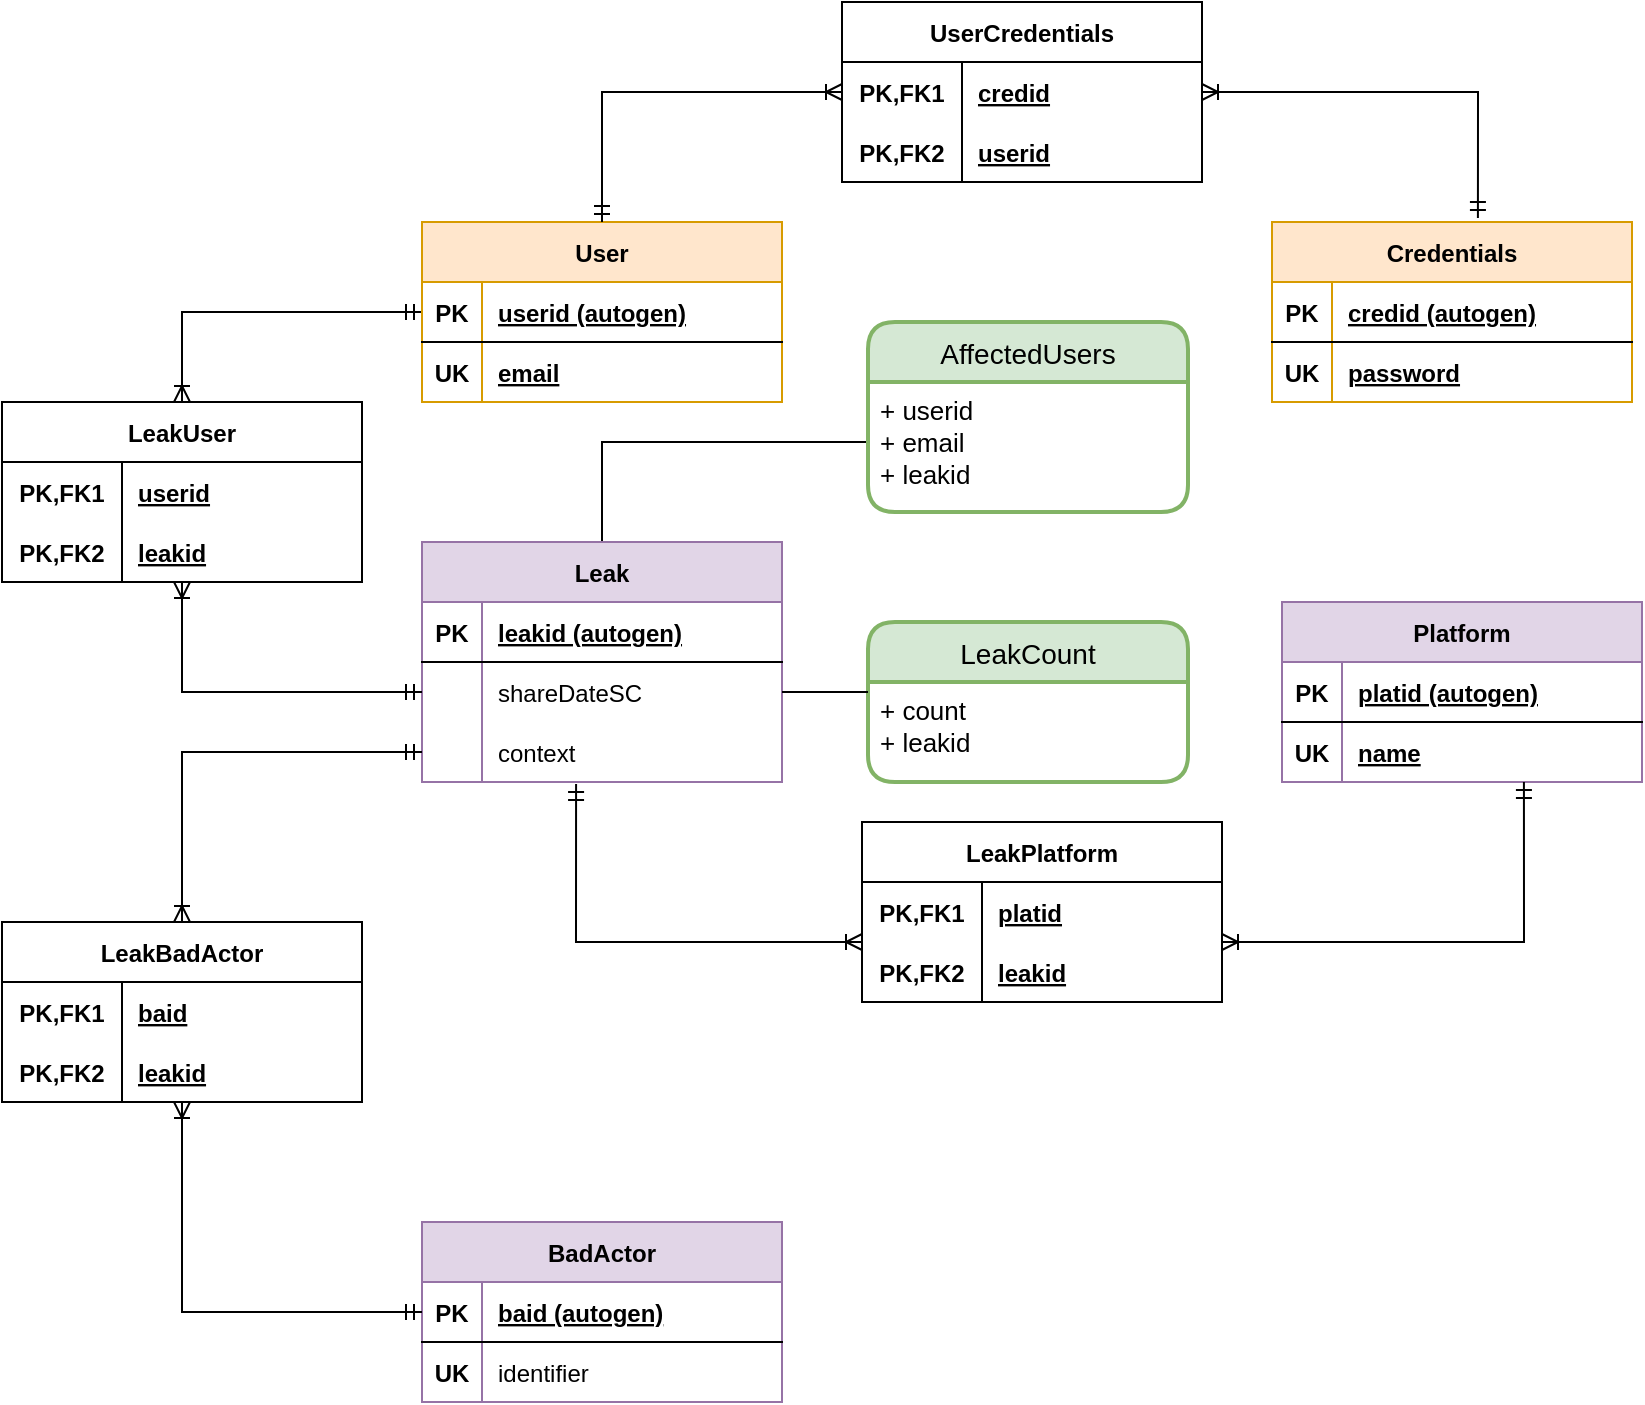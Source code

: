 <mxfile version="20.6.0" type="device"><diagram id="2lZvDwPtLDNvlk9NpmZA" name="Página-1"><mxGraphModel dx="569" dy="307" grid="1" gridSize="10" guides="1" tooltips="1" connect="1" arrows="1" fold="1" page="1" pageScale="1" pageWidth="827" pageHeight="1169" math="0" shadow="0"><root><mxCell id="0"/><mxCell id="1" parent="0"/><mxCell id="utP0PABPu5O3EFl9g8AY-27" value="UserCredentials" style="shape=table;startSize=30;container=1;collapsible=1;childLayout=tableLayout;fixedRows=1;rowLines=0;fontStyle=1;align=center;resizeLast=1;" parent="1" vertex="1"><mxGeometry x="427" y="40" width="180" height="90" as="geometry"/></mxCell><mxCell id="utP0PABPu5O3EFl9g8AY-28" value="" style="shape=tableRow;horizontal=0;startSize=0;swimlaneHead=0;swimlaneBody=0;fillColor=none;collapsible=0;dropTarget=0;points=[[0,0.5],[1,0.5]];portConstraint=eastwest;top=0;left=0;right=0;bottom=0;" parent="utP0PABPu5O3EFl9g8AY-27" vertex="1"><mxGeometry y="30" width="180" height="30" as="geometry"/></mxCell><mxCell id="utP0PABPu5O3EFl9g8AY-29" value="PK,FK1" style="shape=partialRectangle;connectable=0;fillColor=none;top=0;left=0;bottom=0;right=0;fontStyle=1;overflow=hidden;" parent="utP0PABPu5O3EFl9g8AY-28" vertex="1"><mxGeometry width="60" height="30" as="geometry"><mxRectangle width="60" height="30" as="alternateBounds"/></mxGeometry></mxCell><mxCell id="utP0PABPu5O3EFl9g8AY-30" value="credid" style="shape=partialRectangle;connectable=0;fillColor=none;top=0;left=0;bottom=0;right=0;align=left;spacingLeft=6;fontStyle=5;overflow=hidden;" parent="utP0PABPu5O3EFl9g8AY-28" vertex="1"><mxGeometry x="60" width="120" height="30" as="geometry"><mxRectangle width="120" height="30" as="alternateBounds"/></mxGeometry></mxCell><mxCell id="utP0PABPu5O3EFl9g8AY-31" value="" style="shape=tableRow;horizontal=0;startSize=0;swimlaneHead=0;swimlaneBody=0;fillColor=none;collapsible=0;dropTarget=0;points=[[0,0.5],[1,0.5]];portConstraint=eastwest;top=0;left=0;right=0;bottom=1;" parent="utP0PABPu5O3EFl9g8AY-27" vertex="1"><mxGeometry y="60" width="180" height="30" as="geometry"/></mxCell><mxCell id="utP0PABPu5O3EFl9g8AY-32" value="PK,FK2" style="shape=partialRectangle;connectable=0;fillColor=none;top=0;left=0;bottom=0;right=0;fontStyle=1;overflow=hidden;" parent="utP0PABPu5O3EFl9g8AY-31" vertex="1"><mxGeometry width="60" height="30" as="geometry"><mxRectangle width="60" height="30" as="alternateBounds"/></mxGeometry></mxCell><mxCell id="utP0PABPu5O3EFl9g8AY-33" value="userid" style="shape=partialRectangle;connectable=0;fillColor=none;top=0;left=0;bottom=0;right=0;align=left;spacingLeft=6;fontStyle=5;overflow=hidden;" parent="utP0PABPu5O3EFl9g8AY-31" vertex="1"><mxGeometry x="60" width="120" height="30" as="geometry"><mxRectangle width="120" height="30" as="alternateBounds"/></mxGeometry></mxCell><mxCell id="utP0PABPu5O3EFl9g8AY-44" value="Credentials" style="shape=table;startSize=30;container=1;collapsible=1;childLayout=tableLayout;fixedRows=1;rowLines=0;fontStyle=1;align=center;resizeLast=1;fillColor=#ffe6cc;strokeColor=#d79b00;" parent="1" vertex="1"><mxGeometry x="642" y="150" width="180" height="90" as="geometry"/></mxCell><mxCell id="utP0PABPu5O3EFl9g8AY-45" value="" style="shape=tableRow;horizontal=0;startSize=0;swimlaneHead=0;swimlaneBody=0;fillColor=none;collapsible=0;dropTarget=0;points=[[0,0.5],[1,0.5]];portConstraint=eastwest;top=0;left=0;right=0;bottom=1;" parent="utP0PABPu5O3EFl9g8AY-44" vertex="1"><mxGeometry y="30" width="180" height="30" as="geometry"/></mxCell><mxCell id="utP0PABPu5O3EFl9g8AY-46" value="PK" style="shape=partialRectangle;connectable=0;fillColor=none;top=0;left=0;bottom=0;right=0;fontStyle=1;overflow=hidden;" parent="utP0PABPu5O3EFl9g8AY-45" vertex="1"><mxGeometry width="30" height="30" as="geometry"><mxRectangle width="30" height="30" as="alternateBounds"/></mxGeometry></mxCell><mxCell id="utP0PABPu5O3EFl9g8AY-47" value="credid (autogen)" style="shape=partialRectangle;connectable=0;fillColor=none;top=0;left=0;bottom=0;right=0;align=left;spacingLeft=6;fontStyle=5;overflow=hidden;" parent="utP0PABPu5O3EFl9g8AY-45" vertex="1"><mxGeometry x="30" width="150" height="30" as="geometry"><mxRectangle width="150" height="30" as="alternateBounds"/></mxGeometry></mxCell><mxCell id="utP0PABPu5O3EFl9g8AY-48" value="" style="shape=tableRow;horizontal=0;startSize=0;swimlaneHead=0;swimlaneBody=0;fillColor=none;collapsible=0;dropTarget=0;points=[[0,0.5],[1,0.5]];portConstraint=eastwest;top=0;left=0;right=0;bottom=0;" parent="utP0PABPu5O3EFl9g8AY-44" vertex="1"><mxGeometry y="60" width="180" height="30" as="geometry"/></mxCell><mxCell id="utP0PABPu5O3EFl9g8AY-49" value="UK" style="shape=partialRectangle;connectable=0;fillColor=none;top=0;left=0;bottom=0;right=0;editable=1;overflow=hidden;fontStyle=1" parent="utP0PABPu5O3EFl9g8AY-48" vertex="1"><mxGeometry width="30" height="30" as="geometry"><mxRectangle width="30" height="30" as="alternateBounds"/></mxGeometry></mxCell><mxCell id="utP0PABPu5O3EFl9g8AY-50" value="password" style="shape=partialRectangle;connectable=0;fillColor=none;top=0;left=0;bottom=0;right=0;align=left;spacingLeft=6;overflow=hidden;fontStyle=5" parent="utP0PABPu5O3EFl9g8AY-48" vertex="1"><mxGeometry x="30" width="150" height="30" as="geometry"><mxRectangle width="150" height="30" as="alternateBounds"/></mxGeometry></mxCell><mxCell id="O2wscALlZlWQ1jDV1_Ka-6" style="edgeStyle=orthogonalEdgeStyle;rounded=0;orthogonalLoop=1;jettySize=auto;html=1;fontSize=13;endArrow=none;endFill=0;entryX=0;entryY=0.5;entryDx=0;entryDy=0;" parent="1" source="utP0PABPu5O3EFl9g8AY-65" target="O2wscALlZlWQ1jDV1_Ka-1" edge="1"><mxGeometry relative="1" as="geometry"><mxPoint x="410" y="260" as="targetPoint"/><Array as="points"><mxPoint x="307" y="260"/><mxPoint x="440" y="260"/></Array></mxGeometry></mxCell><mxCell id="utP0PABPu5O3EFl9g8AY-65" value="Leak" style="shape=table;startSize=30;container=1;collapsible=1;childLayout=tableLayout;fixedRows=1;rowLines=0;fontStyle=1;align=center;resizeLast=1;fillColor=#e1d5e7;strokeColor=#9673a6;" parent="1" vertex="1"><mxGeometry x="217" y="310" width="180" height="120" as="geometry"/></mxCell><mxCell id="utP0PABPu5O3EFl9g8AY-66" value="" style="shape=tableRow;horizontal=0;startSize=0;swimlaneHead=0;swimlaneBody=0;fillColor=none;collapsible=0;dropTarget=0;points=[[0,0.5],[1,0.5]];portConstraint=eastwest;top=0;left=0;right=0;bottom=1;" parent="utP0PABPu5O3EFl9g8AY-65" vertex="1"><mxGeometry y="30" width="180" height="30" as="geometry"/></mxCell><mxCell id="utP0PABPu5O3EFl9g8AY-67" value="PK" style="shape=partialRectangle;connectable=0;fillColor=none;top=0;left=0;bottom=0;right=0;fontStyle=1;overflow=hidden;" parent="utP0PABPu5O3EFl9g8AY-66" vertex="1"><mxGeometry width="30" height="30" as="geometry"><mxRectangle width="30" height="30" as="alternateBounds"/></mxGeometry></mxCell><mxCell id="utP0PABPu5O3EFl9g8AY-68" value="leakid (autogen)" style="shape=partialRectangle;connectable=0;fillColor=none;top=0;left=0;bottom=0;right=0;align=left;spacingLeft=6;fontStyle=5;overflow=hidden;" parent="utP0PABPu5O3EFl9g8AY-66" vertex="1"><mxGeometry x="30" width="150" height="30" as="geometry"><mxRectangle width="150" height="30" as="alternateBounds"/></mxGeometry></mxCell><mxCell id="utP0PABPu5O3EFl9g8AY-69" value="" style="shape=tableRow;horizontal=0;startSize=0;swimlaneHead=0;swimlaneBody=0;fillColor=none;collapsible=0;dropTarget=0;points=[[0,0.5],[1,0.5]];portConstraint=eastwest;top=0;left=0;right=0;bottom=0;" parent="utP0PABPu5O3EFl9g8AY-65" vertex="1"><mxGeometry y="60" width="180" height="30" as="geometry"/></mxCell><mxCell id="utP0PABPu5O3EFl9g8AY-70" value="" style="shape=partialRectangle;connectable=0;fillColor=none;top=0;left=0;bottom=0;right=0;editable=1;overflow=hidden;" parent="utP0PABPu5O3EFl9g8AY-69" vertex="1"><mxGeometry width="30" height="30" as="geometry"><mxRectangle width="30" height="30" as="alternateBounds"/></mxGeometry></mxCell><mxCell id="utP0PABPu5O3EFl9g8AY-71" value="shareDateSC" style="shape=partialRectangle;connectable=0;fillColor=none;top=0;left=0;bottom=0;right=0;align=left;spacingLeft=6;overflow=hidden;" parent="utP0PABPu5O3EFl9g8AY-69" vertex="1"><mxGeometry x="30" width="150" height="30" as="geometry"><mxRectangle width="150" height="30" as="alternateBounds"/></mxGeometry></mxCell><mxCell id="utP0PABPu5O3EFl9g8AY-72" value="" style="shape=tableRow;horizontal=0;startSize=0;swimlaneHead=0;swimlaneBody=0;fillColor=none;collapsible=0;dropTarget=0;points=[[0,0.5],[1,0.5]];portConstraint=eastwest;top=0;left=0;right=0;bottom=0;" parent="utP0PABPu5O3EFl9g8AY-65" vertex="1"><mxGeometry y="90" width="180" height="30" as="geometry"/></mxCell><mxCell id="utP0PABPu5O3EFl9g8AY-73" value="" style="shape=partialRectangle;connectable=0;fillColor=none;top=0;left=0;bottom=0;right=0;editable=1;overflow=hidden;" parent="utP0PABPu5O3EFl9g8AY-72" vertex="1"><mxGeometry width="30" height="30" as="geometry"><mxRectangle width="30" height="30" as="alternateBounds"/></mxGeometry></mxCell><mxCell id="utP0PABPu5O3EFl9g8AY-74" value="context" style="shape=partialRectangle;connectable=0;fillColor=none;top=0;left=0;bottom=0;right=0;align=left;spacingLeft=6;overflow=hidden;" parent="utP0PABPu5O3EFl9g8AY-72" vertex="1"><mxGeometry x="30" width="150" height="30" as="geometry"><mxRectangle width="150" height="30" as="alternateBounds"/></mxGeometry></mxCell><mxCell id="BdlYdFdV29I3SJ9FGg6k-8" style="edgeStyle=orthogonalEdgeStyle;rounded=0;orthogonalLoop=1;jettySize=auto;html=1;entryX=0;entryY=0.5;entryDx=0;entryDy=0;startArrow=ERoneToMany;startFill=0;endArrow=ERmandOne;endFill=0;" parent="1" source="utP0PABPu5O3EFl9g8AY-79" target="utP0PABPu5O3EFl9g8AY-94" edge="1"><mxGeometry relative="1" as="geometry"/></mxCell><mxCell id="BdlYdFdV29I3SJ9FGg6k-9" style="edgeStyle=orthogonalEdgeStyle;rounded=0;orthogonalLoop=1;jettySize=auto;html=1;entryX=0;entryY=0.5;entryDx=0;entryDy=0;startArrow=ERoneToMany;startFill=0;endArrow=ERmandOne;endFill=0;" parent="1" source="utP0PABPu5O3EFl9g8AY-79" target="utP0PABPu5O3EFl9g8AY-69" edge="1"><mxGeometry relative="1" as="geometry"/></mxCell><mxCell id="utP0PABPu5O3EFl9g8AY-79" value="LeakUser" style="shape=table;startSize=30;container=1;collapsible=1;childLayout=tableLayout;fixedRows=1;rowLines=0;fontStyle=1;align=center;resizeLast=1;" parent="1" vertex="1"><mxGeometry x="7" y="240" width="180" height="90" as="geometry"/></mxCell><mxCell id="utP0PABPu5O3EFl9g8AY-80" value="" style="shape=tableRow;horizontal=0;startSize=0;swimlaneHead=0;swimlaneBody=0;fillColor=none;collapsible=0;dropTarget=0;points=[[0,0.5],[1,0.5]];portConstraint=eastwest;top=0;left=0;right=0;bottom=0;" parent="utP0PABPu5O3EFl9g8AY-79" vertex="1"><mxGeometry y="30" width="180" height="30" as="geometry"/></mxCell><mxCell id="utP0PABPu5O3EFl9g8AY-81" value="PK,FK1" style="shape=partialRectangle;connectable=0;fillColor=none;top=0;left=0;bottom=0;right=0;fontStyle=1;overflow=hidden;" parent="utP0PABPu5O3EFl9g8AY-80" vertex="1"><mxGeometry width="60" height="30" as="geometry"><mxRectangle width="60" height="30" as="alternateBounds"/></mxGeometry></mxCell><mxCell id="utP0PABPu5O3EFl9g8AY-82" value="userid" style="shape=partialRectangle;connectable=0;fillColor=none;top=0;left=0;bottom=0;right=0;align=left;spacingLeft=6;fontStyle=5;overflow=hidden;" parent="utP0PABPu5O3EFl9g8AY-80" vertex="1"><mxGeometry x="60" width="120" height="30" as="geometry"><mxRectangle width="120" height="30" as="alternateBounds"/></mxGeometry></mxCell><mxCell id="utP0PABPu5O3EFl9g8AY-83" value="" style="shape=tableRow;horizontal=0;startSize=0;swimlaneHead=0;swimlaneBody=0;fillColor=none;collapsible=0;dropTarget=0;points=[[0,0.5],[1,0.5]];portConstraint=eastwest;top=0;left=0;right=0;bottom=1;" parent="utP0PABPu5O3EFl9g8AY-79" vertex="1"><mxGeometry y="60" width="180" height="30" as="geometry"/></mxCell><mxCell id="utP0PABPu5O3EFl9g8AY-84" value="PK,FK2" style="shape=partialRectangle;connectable=0;fillColor=none;top=0;left=0;bottom=0;right=0;fontStyle=1;overflow=hidden;" parent="utP0PABPu5O3EFl9g8AY-83" vertex="1"><mxGeometry width="60" height="30" as="geometry"><mxRectangle width="60" height="30" as="alternateBounds"/></mxGeometry></mxCell><mxCell id="utP0PABPu5O3EFl9g8AY-85" value="leakid" style="shape=partialRectangle;connectable=0;fillColor=none;top=0;left=0;bottom=0;right=0;align=left;spacingLeft=6;fontStyle=5;overflow=hidden;" parent="utP0PABPu5O3EFl9g8AY-83" vertex="1"><mxGeometry x="60" width="120" height="30" as="geometry"><mxRectangle width="120" height="30" as="alternateBounds"/></mxGeometry></mxCell><mxCell id="utP0PABPu5O3EFl9g8AY-93" value="User" style="shape=table;startSize=30;container=1;collapsible=1;childLayout=tableLayout;fixedRows=1;rowLines=0;fontStyle=1;align=center;resizeLast=1;fillColor=#ffe6cc;strokeColor=#d79b00;" parent="1" vertex="1"><mxGeometry x="217" y="150" width="180" height="90" as="geometry"/></mxCell><mxCell id="utP0PABPu5O3EFl9g8AY-94" value="" style="shape=tableRow;horizontal=0;startSize=0;swimlaneHead=0;swimlaneBody=0;fillColor=none;collapsible=0;dropTarget=0;points=[[0,0.5],[1,0.5]];portConstraint=eastwest;top=0;left=0;right=0;bottom=1;" parent="utP0PABPu5O3EFl9g8AY-93" vertex="1"><mxGeometry y="30" width="180" height="30" as="geometry"/></mxCell><mxCell id="utP0PABPu5O3EFl9g8AY-95" value="PK" style="shape=partialRectangle;connectable=0;fillColor=none;top=0;left=0;bottom=0;right=0;fontStyle=1;overflow=hidden;" parent="utP0PABPu5O3EFl9g8AY-94" vertex="1"><mxGeometry width="30" height="30" as="geometry"><mxRectangle width="30" height="30" as="alternateBounds"/></mxGeometry></mxCell><mxCell id="utP0PABPu5O3EFl9g8AY-96" value="userid (autogen)" style="shape=partialRectangle;connectable=0;fillColor=none;top=0;left=0;bottom=0;right=0;align=left;spacingLeft=6;fontStyle=5;overflow=hidden;" parent="utP0PABPu5O3EFl9g8AY-94" vertex="1"><mxGeometry x="30" width="150" height="30" as="geometry"><mxRectangle width="150" height="30" as="alternateBounds"/></mxGeometry></mxCell><mxCell id="utP0PABPu5O3EFl9g8AY-97" value="" style="shape=tableRow;horizontal=0;startSize=0;swimlaneHead=0;swimlaneBody=0;fillColor=none;collapsible=0;dropTarget=0;points=[[0,0.5],[1,0.5]];portConstraint=eastwest;top=0;left=0;right=0;bottom=0;" parent="utP0PABPu5O3EFl9g8AY-93" vertex="1"><mxGeometry y="60" width="180" height="30" as="geometry"/></mxCell><mxCell id="utP0PABPu5O3EFl9g8AY-98" value="UK" style="shape=partialRectangle;connectable=0;fillColor=none;top=0;left=0;bottom=0;right=0;editable=1;overflow=hidden;fontStyle=1" parent="utP0PABPu5O3EFl9g8AY-97" vertex="1"><mxGeometry width="30" height="30" as="geometry"><mxRectangle width="30" height="30" as="alternateBounds"/></mxGeometry></mxCell><mxCell id="utP0PABPu5O3EFl9g8AY-99" value="email" style="shape=partialRectangle;connectable=0;fillColor=none;top=0;left=0;bottom=0;right=0;align=left;spacingLeft=6;overflow=hidden;fontStyle=5" parent="utP0PABPu5O3EFl9g8AY-97" vertex="1"><mxGeometry x="30" width="150" height="30" as="geometry"><mxRectangle width="150" height="30" as="alternateBounds"/></mxGeometry></mxCell><mxCell id="utP0PABPu5O3EFl9g8AY-115" value="Platform" style="shape=table;startSize=30;container=1;collapsible=1;childLayout=tableLayout;fixedRows=1;rowLines=0;fontStyle=1;align=center;resizeLast=1;fillColor=#e1d5e7;strokeColor=#9673a6;" parent="1" vertex="1"><mxGeometry x="647" y="340" width="180" height="90" as="geometry"/></mxCell><mxCell id="utP0PABPu5O3EFl9g8AY-116" value="" style="shape=tableRow;horizontal=0;startSize=0;swimlaneHead=0;swimlaneBody=0;fillColor=none;collapsible=0;dropTarget=0;points=[[0,0.5],[1,0.5]];portConstraint=eastwest;top=0;left=0;right=0;bottom=1;" parent="utP0PABPu5O3EFl9g8AY-115" vertex="1"><mxGeometry y="30" width="180" height="30" as="geometry"/></mxCell><mxCell id="utP0PABPu5O3EFl9g8AY-117" value="PK" style="shape=partialRectangle;connectable=0;fillColor=none;top=0;left=0;bottom=0;right=0;fontStyle=1;overflow=hidden;" parent="utP0PABPu5O3EFl9g8AY-116" vertex="1"><mxGeometry width="30" height="30" as="geometry"><mxRectangle width="30" height="30" as="alternateBounds"/></mxGeometry></mxCell><mxCell id="utP0PABPu5O3EFl9g8AY-118" value="platid (autogen)" style="shape=partialRectangle;connectable=0;fillColor=none;top=0;left=0;bottom=0;right=0;align=left;spacingLeft=6;fontStyle=5;overflow=hidden;" parent="utP0PABPu5O3EFl9g8AY-116" vertex="1"><mxGeometry x="30" width="150" height="30" as="geometry"><mxRectangle width="150" height="30" as="alternateBounds"/></mxGeometry></mxCell><mxCell id="utP0PABPu5O3EFl9g8AY-119" value="" style="shape=tableRow;horizontal=0;startSize=0;swimlaneHead=0;swimlaneBody=0;fillColor=none;collapsible=0;dropTarget=0;points=[[0,0.5],[1,0.5]];portConstraint=eastwest;top=0;left=0;right=0;bottom=0;" parent="utP0PABPu5O3EFl9g8AY-115" vertex="1"><mxGeometry y="60" width="180" height="30" as="geometry"/></mxCell><mxCell id="utP0PABPu5O3EFl9g8AY-120" value="UK" style="shape=partialRectangle;connectable=0;fillColor=none;top=0;left=0;bottom=0;right=0;editable=1;overflow=hidden;fontStyle=1" parent="utP0PABPu5O3EFl9g8AY-119" vertex="1"><mxGeometry width="30" height="30" as="geometry"><mxRectangle width="30" height="30" as="alternateBounds"/></mxGeometry></mxCell><mxCell id="utP0PABPu5O3EFl9g8AY-121" value="name" style="shape=partialRectangle;connectable=0;fillColor=none;top=0;left=0;bottom=0;right=0;align=left;spacingLeft=6;overflow=hidden;fontStyle=5" parent="utP0PABPu5O3EFl9g8AY-119" vertex="1"><mxGeometry x="30" width="150" height="30" as="geometry"><mxRectangle width="150" height="30" as="alternateBounds"/></mxGeometry></mxCell><mxCell id="utP0PABPu5O3EFl9g8AY-128" value="LeakPlatform" style="shape=table;startSize=30;container=1;collapsible=1;childLayout=tableLayout;fixedRows=1;rowLines=0;fontStyle=1;align=center;resizeLast=1;" parent="1" vertex="1"><mxGeometry x="437" y="450" width="180" height="90" as="geometry"/></mxCell><mxCell id="utP0PABPu5O3EFl9g8AY-129" value="" style="shape=tableRow;horizontal=0;startSize=0;swimlaneHead=0;swimlaneBody=0;fillColor=none;collapsible=0;dropTarget=0;points=[[0,0.5],[1,0.5]];portConstraint=eastwest;top=0;left=0;right=0;bottom=0;" parent="utP0PABPu5O3EFl9g8AY-128" vertex="1"><mxGeometry y="30" width="180" height="30" as="geometry"/></mxCell><mxCell id="utP0PABPu5O3EFl9g8AY-130" value="PK,FK1" style="shape=partialRectangle;connectable=0;fillColor=none;top=0;left=0;bottom=0;right=0;fontStyle=1;overflow=hidden;" parent="utP0PABPu5O3EFl9g8AY-129" vertex="1"><mxGeometry width="60" height="30" as="geometry"><mxRectangle width="60" height="30" as="alternateBounds"/></mxGeometry></mxCell><mxCell id="utP0PABPu5O3EFl9g8AY-131" value="platid" style="shape=partialRectangle;connectable=0;fillColor=none;top=0;left=0;bottom=0;right=0;align=left;spacingLeft=6;fontStyle=5;overflow=hidden;" parent="utP0PABPu5O3EFl9g8AY-129" vertex="1"><mxGeometry x="60" width="120" height="30" as="geometry"><mxRectangle width="120" height="30" as="alternateBounds"/></mxGeometry></mxCell><mxCell id="utP0PABPu5O3EFl9g8AY-132" value="" style="shape=tableRow;horizontal=0;startSize=0;swimlaneHead=0;swimlaneBody=0;fillColor=none;collapsible=0;dropTarget=0;points=[[0,0.5],[1,0.5]];portConstraint=eastwest;top=0;left=0;right=0;bottom=1;" parent="utP0PABPu5O3EFl9g8AY-128" vertex="1"><mxGeometry y="60" width="180" height="30" as="geometry"/></mxCell><mxCell id="utP0PABPu5O3EFl9g8AY-133" value="PK,FK2" style="shape=partialRectangle;connectable=0;fillColor=none;top=0;left=0;bottom=0;right=0;fontStyle=1;overflow=hidden;" parent="utP0PABPu5O3EFl9g8AY-132" vertex="1"><mxGeometry width="60" height="30" as="geometry"><mxRectangle width="60" height="30" as="alternateBounds"/></mxGeometry></mxCell><mxCell id="utP0PABPu5O3EFl9g8AY-134" value="leakid" style="shape=partialRectangle;connectable=0;fillColor=none;top=0;left=0;bottom=0;right=0;align=left;spacingLeft=6;fontStyle=5;overflow=hidden;" parent="utP0PABPu5O3EFl9g8AY-132" vertex="1"><mxGeometry x="60" width="120" height="30" as="geometry"><mxRectangle width="120" height="30" as="alternateBounds"/></mxGeometry></mxCell><mxCell id="utP0PABPu5O3EFl9g8AY-141" value="BadActor" style="shape=table;startSize=30;container=1;collapsible=1;childLayout=tableLayout;fixedRows=1;rowLines=0;fontStyle=1;align=center;resizeLast=1;fillColor=#e1d5e7;strokeColor=#9673a6;" parent="1" vertex="1"><mxGeometry x="217" y="650" width="180" height="90" as="geometry"/></mxCell><mxCell id="utP0PABPu5O3EFl9g8AY-142" value="" style="shape=tableRow;horizontal=0;startSize=0;swimlaneHead=0;swimlaneBody=0;fillColor=none;collapsible=0;dropTarget=0;points=[[0,0.5],[1,0.5]];portConstraint=eastwest;top=0;left=0;right=0;bottom=1;" parent="utP0PABPu5O3EFl9g8AY-141" vertex="1"><mxGeometry y="30" width="180" height="30" as="geometry"/></mxCell><mxCell id="utP0PABPu5O3EFl9g8AY-143" value="PK" style="shape=partialRectangle;connectable=0;fillColor=none;top=0;left=0;bottom=0;right=0;fontStyle=1;overflow=hidden;" parent="utP0PABPu5O3EFl9g8AY-142" vertex="1"><mxGeometry width="30" height="30" as="geometry"><mxRectangle width="30" height="30" as="alternateBounds"/></mxGeometry></mxCell><mxCell id="utP0PABPu5O3EFl9g8AY-144" value="baid (autogen)" style="shape=partialRectangle;connectable=0;fillColor=none;top=0;left=0;bottom=0;right=0;align=left;spacingLeft=6;fontStyle=5;overflow=hidden;" parent="utP0PABPu5O3EFl9g8AY-142" vertex="1"><mxGeometry x="30" width="150" height="30" as="geometry"><mxRectangle width="150" height="30" as="alternateBounds"/></mxGeometry></mxCell><mxCell id="utP0PABPu5O3EFl9g8AY-145" value="" style="shape=tableRow;horizontal=0;startSize=0;swimlaneHead=0;swimlaneBody=0;fillColor=none;collapsible=0;dropTarget=0;points=[[0,0.5],[1,0.5]];portConstraint=eastwest;top=0;left=0;right=0;bottom=0;" parent="utP0PABPu5O3EFl9g8AY-141" vertex="1"><mxGeometry y="60" width="180" height="30" as="geometry"/></mxCell><mxCell id="utP0PABPu5O3EFl9g8AY-146" value="UK" style="shape=partialRectangle;connectable=0;fillColor=none;top=0;left=0;bottom=0;right=0;editable=1;overflow=hidden;fontStyle=1" parent="utP0PABPu5O3EFl9g8AY-145" vertex="1"><mxGeometry width="30" height="30" as="geometry"><mxRectangle width="30" height="30" as="alternateBounds"/></mxGeometry></mxCell><mxCell id="utP0PABPu5O3EFl9g8AY-147" value="identifier" style="shape=partialRectangle;connectable=0;fillColor=none;top=0;left=0;bottom=0;right=0;align=left;spacingLeft=6;overflow=hidden;" parent="utP0PABPu5O3EFl9g8AY-145" vertex="1"><mxGeometry x="30" width="150" height="30" as="geometry"><mxRectangle width="150" height="30" as="alternateBounds"/></mxGeometry></mxCell><mxCell id="BdlYdFdV29I3SJ9FGg6k-10" style="edgeStyle=orthogonalEdgeStyle;rounded=0;orthogonalLoop=1;jettySize=auto;html=1;entryX=0;entryY=0.5;entryDx=0;entryDy=0;startArrow=ERoneToMany;startFill=0;endArrow=ERmandOne;endFill=0;" parent="1" source="utP0PABPu5O3EFl9g8AY-154" target="utP0PABPu5O3EFl9g8AY-142" edge="1"><mxGeometry relative="1" as="geometry"/></mxCell><mxCell id="BdlYdFdV29I3SJ9FGg6k-12" style="edgeStyle=orthogonalEdgeStyle;rounded=0;orthogonalLoop=1;jettySize=auto;html=1;entryX=0;entryY=0.5;entryDx=0;entryDy=0;startArrow=ERoneToMany;startFill=0;endArrow=ERmandOne;endFill=0;" parent="1" source="utP0PABPu5O3EFl9g8AY-154" target="utP0PABPu5O3EFl9g8AY-72" edge="1"><mxGeometry relative="1" as="geometry"/></mxCell><mxCell id="utP0PABPu5O3EFl9g8AY-154" value="LeakBadActor" style="shape=table;startSize=30;container=1;collapsible=1;childLayout=tableLayout;fixedRows=1;rowLines=0;fontStyle=1;align=center;resizeLast=1;" parent="1" vertex="1"><mxGeometry x="7" y="500" width="180" height="90" as="geometry"/></mxCell><mxCell id="utP0PABPu5O3EFl9g8AY-155" value="" style="shape=tableRow;horizontal=0;startSize=0;swimlaneHead=0;swimlaneBody=0;fillColor=none;collapsible=0;dropTarget=0;points=[[0,0.5],[1,0.5]];portConstraint=eastwest;top=0;left=0;right=0;bottom=0;" parent="utP0PABPu5O3EFl9g8AY-154" vertex="1"><mxGeometry y="30" width="180" height="30" as="geometry"/></mxCell><mxCell id="utP0PABPu5O3EFl9g8AY-156" value="PK,FK1" style="shape=partialRectangle;connectable=0;fillColor=none;top=0;left=0;bottom=0;right=0;fontStyle=1;overflow=hidden;" parent="utP0PABPu5O3EFl9g8AY-155" vertex="1"><mxGeometry width="60" height="30" as="geometry"><mxRectangle width="60" height="30" as="alternateBounds"/></mxGeometry></mxCell><mxCell id="utP0PABPu5O3EFl9g8AY-157" value="baid" style="shape=partialRectangle;connectable=0;fillColor=none;top=0;left=0;bottom=0;right=0;align=left;spacingLeft=6;fontStyle=5;overflow=hidden;" parent="utP0PABPu5O3EFl9g8AY-155" vertex="1"><mxGeometry x="60" width="120" height="30" as="geometry"><mxRectangle width="120" height="30" as="alternateBounds"/></mxGeometry></mxCell><mxCell id="utP0PABPu5O3EFl9g8AY-158" value="" style="shape=tableRow;horizontal=0;startSize=0;swimlaneHead=0;swimlaneBody=0;fillColor=none;collapsible=0;dropTarget=0;points=[[0,0.5],[1,0.5]];portConstraint=eastwest;top=0;left=0;right=0;bottom=1;" parent="utP0PABPu5O3EFl9g8AY-154" vertex="1"><mxGeometry y="60" width="180" height="30" as="geometry"/></mxCell><mxCell id="utP0PABPu5O3EFl9g8AY-159" value="PK,FK2" style="shape=partialRectangle;connectable=0;fillColor=none;top=0;left=0;bottom=0;right=0;fontStyle=1;overflow=hidden;" parent="utP0PABPu5O3EFl9g8AY-158" vertex="1"><mxGeometry width="60" height="30" as="geometry"><mxRectangle width="60" height="30" as="alternateBounds"/></mxGeometry></mxCell><mxCell id="utP0PABPu5O3EFl9g8AY-160" value="leakid" style="shape=partialRectangle;connectable=0;fillColor=none;top=0;left=0;bottom=0;right=0;align=left;spacingLeft=6;fontStyle=5;overflow=hidden;" parent="utP0PABPu5O3EFl9g8AY-158" vertex="1"><mxGeometry x="60" width="120" height="30" as="geometry"><mxRectangle width="120" height="30" as="alternateBounds"/></mxGeometry></mxCell><mxCell id="BdlYdFdV29I3SJ9FGg6k-3" style="rounded=0;orthogonalLoop=1;jettySize=auto;html=1;entryX=0.5;entryY=0;entryDx=0;entryDy=0;startArrow=ERoneToMany;startFill=0;endArrow=ERmandOne;endFill=0;edgeStyle=orthogonalEdgeStyle;" parent="1" source="utP0PABPu5O3EFl9g8AY-28" target="utP0PABPu5O3EFl9g8AY-93" edge="1"><mxGeometry relative="1" as="geometry"/></mxCell><mxCell id="BdlYdFdV29I3SJ9FGg6k-4" style="edgeStyle=orthogonalEdgeStyle;rounded=0;orthogonalLoop=1;jettySize=auto;html=1;entryX=0.572;entryY=-0.022;entryDx=0;entryDy=0;startArrow=ERoneToMany;startFill=0;endArrow=ERmandOne;endFill=0;entryPerimeter=0;" parent="1" source="utP0PABPu5O3EFl9g8AY-28" target="utP0PABPu5O3EFl9g8AY-44" edge="1"><mxGeometry relative="1" as="geometry"/></mxCell><mxCell id="BdlYdFdV29I3SJ9FGg6k-5" style="edgeStyle=orthogonalEdgeStyle;rounded=0;orthogonalLoop=1;jettySize=auto;html=1;entryX=0.428;entryY=1.033;entryDx=0;entryDy=0;entryPerimeter=0;startArrow=ERoneToMany;startFill=0;endArrow=ERmandOne;endFill=0;" parent="1" source="utP0PABPu5O3EFl9g8AY-132" target="utP0PABPu5O3EFl9g8AY-72" edge="1"><mxGeometry relative="1" as="geometry"><Array as="points"><mxPoint x="294" y="510"/></Array></mxGeometry></mxCell><mxCell id="BdlYdFdV29I3SJ9FGg6k-6" style="edgeStyle=orthogonalEdgeStyle;rounded=0;orthogonalLoop=1;jettySize=auto;html=1;entryX=0.672;entryY=1;entryDx=0;entryDy=0;entryPerimeter=0;startArrow=ERoneToMany;startFill=0;endArrow=ERmandOne;endFill=0;" parent="1" source="utP0PABPu5O3EFl9g8AY-132" target="utP0PABPu5O3EFl9g8AY-119" edge="1"><mxGeometry relative="1" as="geometry"><Array as="points"><mxPoint x="768" y="510"/></Array></mxGeometry></mxCell><mxCell id="O2wscALlZlWQ1jDV1_Ka-1" value="AffectedUsers" style="swimlane;childLayout=stackLayout;horizontal=1;startSize=30;horizontalStack=0;rounded=1;fontSize=14;fontStyle=0;strokeWidth=2;resizeParent=0;resizeLast=1;shadow=0;dashed=0;align=center;fillColor=#d5e8d4;strokeColor=#82b366;" parent="1" vertex="1"><mxGeometry x="440" y="200" width="160" height="95" as="geometry"/></mxCell><mxCell id="O2wscALlZlWQ1jDV1_Ka-2" value="+ userid&#10;+ email&#10;+ leakid" style="align=left;strokeColor=none;fillColor=none;spacingLeft=4;fontSize=13;verticalAlign=top;resizable=0;rotatable=0;part=1;horizontal=1;" parent="O2wscALlZlWQ1jDV1_Ka-1" vertex="1"><mxGeometry y="30" width="160" height="65" as="geometry"/></mxCell><mxCell id="aoJP1k3-8LVVtPUEIuz6-1" value="LeakCount" style="swimlane;childLayout=stackLayout;horizontal=1;startSize=30;horizontalStack=0;rounded=1;fontSize=14;fontStyle=0;strokeWidth=2;resizeParent=0;resizeLast=1;shadow=0;dashed=0;align=center;fillColor=#d5e8d4;strokeColor=#82b366;" vertex="1" parent="1"><mxGeometry x="440" y="350" width="160" height="80" as="geometry"/></mxCell><mxCell id="aoJP1k3-8LVVtPUEIuz6-2" value="+ count&#10;+ leakid" style="align=left;strokeColor=none;fillColor=none;spacingLeft=4;fontSize=13;verticalAlign=top;resizable=0;rotatable=0;part=1;horizontal=1;" vertex="1" parent="aoJP1k3-8LVVtPUEIuz6-1"><mxGeometry y="30" width="160" height="50" as="geometry"/></mxCell><mxCell id="aoJP1k3-8LVVtPUEIuz6-4" style="edgeStyle=orthogonalEdgeStyle;rounded=0;orthogonalLoop=1;jettySize=auto;html=1;entryX=0;entryY=0.1;entryDx=0;entryDy=0;entryPerimeter=0;endArrow=none;endFill=0;" edge="1" parent="1" source="utP0PABPu5O3EFl9g8AY-69" target="aoJP1k3-8LVVtPUEIuz6-2"><mxGeometry relative="1" as="geometry"/></mxCell></root></mxGraphModel></diagram></mxfile>